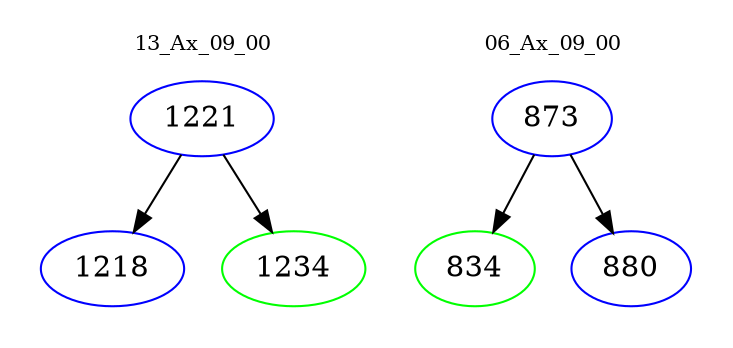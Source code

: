 digraph{
subgraph cluster_0 {
color = white
label = "13_Ax_09_00";
fontsize=10;
T0_1221 [label="1221", color="blue"]
T0_1221 -> T0_1218 [color="black"]
T0_1218 [label="1218", color="blue"]
T0_1221 -> T0_1234 [color="black"]
T0_1234 [label="1234", color="green"]
}
subgraph cluster_1 {
color = white
label = "06_Ax_09_00";
fontsize=10;
T1_873 [label="873", color="blue"]
T1_873 -> T1_834 [color="black"]
T1_834 [label="834", color="green"]
T1_873 -> T1_880 [color="black"]
T1_880 [label="880", color="blue"]
}
}
